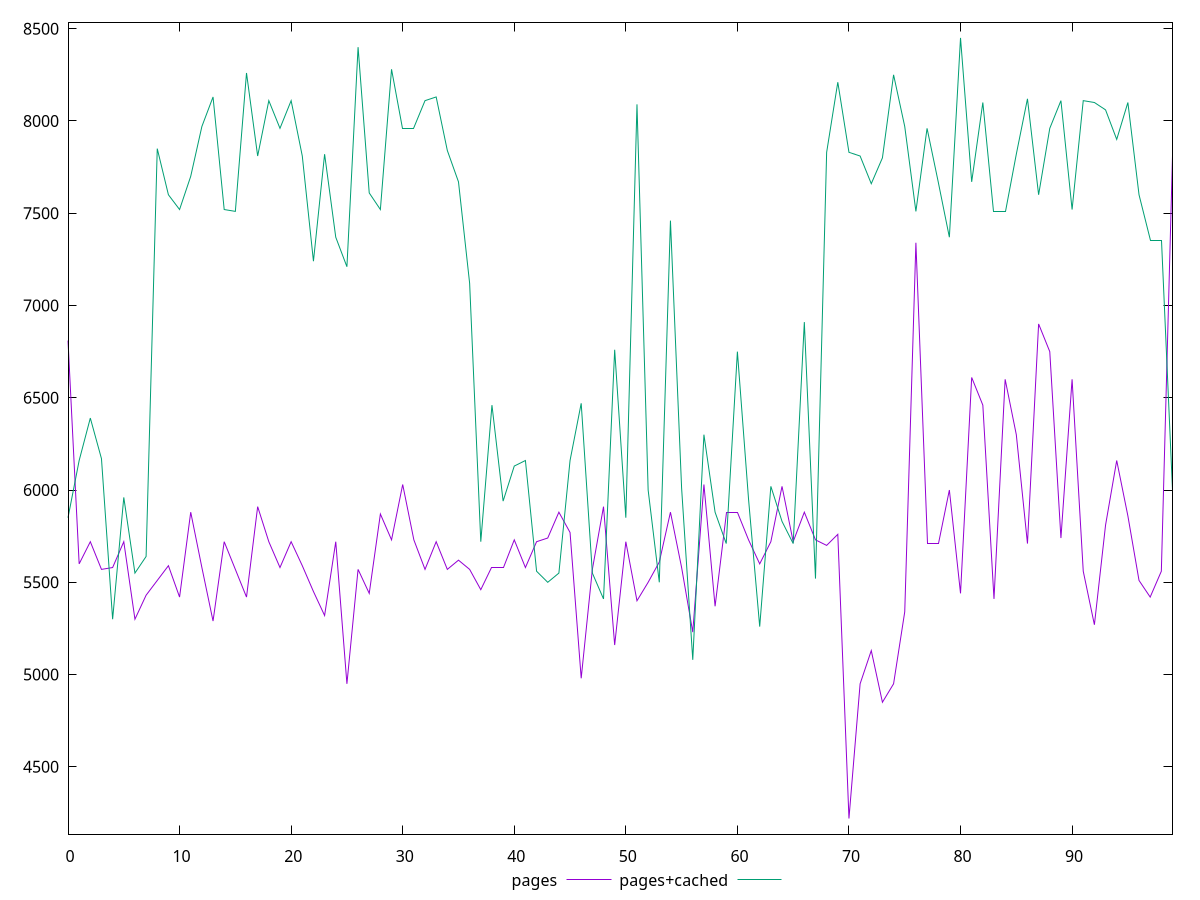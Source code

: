 reset

$pages <<EOF
0 6810
1 5600
2 5720
3 5570
4 5580
5 5720
6 5300
7 5430
8 5510
9 5590
10 5420
11 5880
12 5580
13 5290
14 5720
15 5570
16 5420
17 5910
18 5720
19 5580
20 5720
21 5590
22 5450
23 5320
24 5720
25 4950
26 5570
27 5440
28 5870
29 5730
30 6030
31 5730
32 5570
33 5720
34 5570
35 5620
36 5570
37 5460
38 5580
39 5580
40 5730
41 5580
42 5720
43 5740
44 5880
45 5770
46 4980
47 5570
48 5910
49 5160
50 5720
51 5400
52 5500
53 5610
54 5880
55 5580
56 5230
57 6030
58 5370
59 5880
60 5880
61 5730
62 5600
63 5720
64 6020
65 5720
66 5880
67 5730
68 5700
69 5760
70 4220
71 4950
72 5130
73 4850
74 4950
75 5340
76 7340
77 5710
78 5710
79 6000
80 5440
81 6610
82 6460
83 5410
84 6600
85 6300
86 5710
87 6900
88 6750
89 5740
90 6600
91 5560
92 5270
93 5810
94 6160
95 5860
96 5510
97 5420
98 5560
99 7810
EOF

$pagesCached <<EOF
0 5850
1 6160
2 6390
3 6170
4 5300
5 5960
6 5550
7 5640
8 7850
9 7600
10 7520
11 7700
12 7970
13 8130
14 7520
15 7510
16 8260
17 7810
18 8110
19 7960
20 8110
21 7810
22 7240
23 7820
24 7370
25 7210
26 8400
27 7610
28 7520
29 8280
30 7960
31 7960
32 8110
33 8130
34 7840
35 7670
36 7120
37 5720
38 6460
39 5940
40 6130
41 6160
42 5560
43 5500
44 5550
45 6160
46 6470
47 5550
48 5410
49 6760
50 5850
51 8090
52 6000
53 5500
54 7460
55 6010
56 5080
57 6300
58 5880
59 5710
60 6750
61 5950
62 5260
63 6020
64 5830
65 5710
66 6910
67 5520
68 7830
69 8210
70 7830
71 7810
72 7660
73 7800
74 8250
75 7970
76 7510
77 7960
78 7670
79 7370
80 8450
81 7670
82 8100
83 7510
84 7510
85 7820
86 8120
87 7600
88 7960
89 8110
90 7520
91 8110
92 8100
93 8060
94 7900
95 8100
96 7600
97 7350
98 7350
99 6000
EOF

set key outside below
set xrange [0:99]
set yrange [4135.4:8534.6]
set trange [4135.4:8534.6]
set terminal svg size 640, 520 enhanced background rgb 'white'
set output "reprap/uses-http2/comparison/line/0_vs_1.svg"

plot $pages title "pages" with line, \
     $pagesCached title "pages+cached" with line

reset
